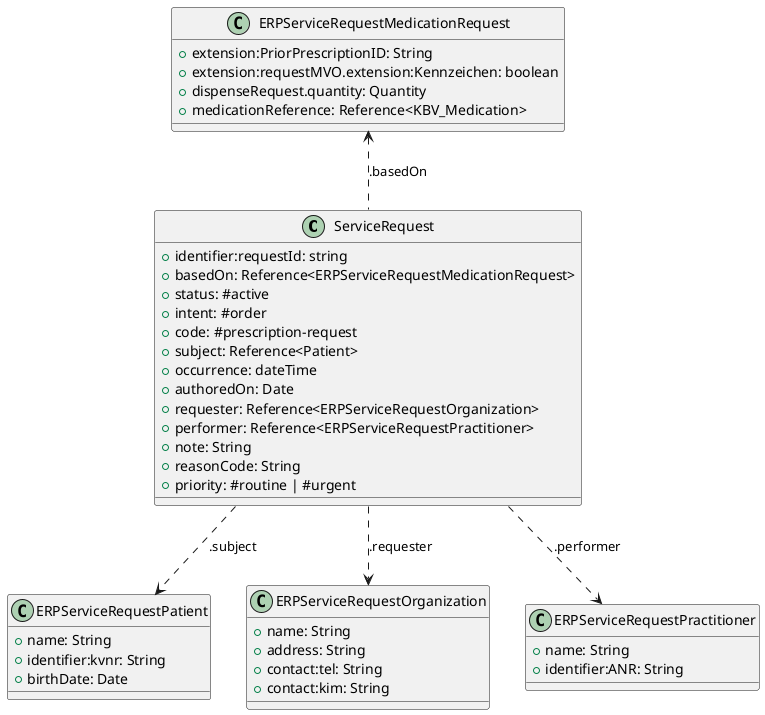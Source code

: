 @startuml "PrescriptionRequest_Class"
!define RECTANGLE class

RECTANGLE "ServiceRequest" as SR {
    +identifier:requestId: string
    +basedOn: Reference<ERPServiceRequestMedicationRequest>
    +status: #active
    +intent: #order
    +code: #prescription-request
    +subject: Reference<Patient>
    +occurrence: dateTime
    +authoredOn: Date
    +requester: Reference<ERPServiceRequestOrganization>
    +performer: Reference<ERPServiceRequestPractitioner>
    +note: String
    +reasonCode: String
    +priority: #routine | #urgent
}

RECTANGLE "ERPServiceRequestMedicationRequest" as MR {
    +extension:PriorPrescriptionID: String
    +extension:requestMVO.extension:Kennzeichen: boolean
    +dispenseRequest.quantity: Quantity
    +medicationReference: Reference<KBV_Medication>
}

RECTANGLE "ERPServiceRequestPatient" as P {
    +name: String
    +identifier:kvnr: String
    +birthDate: Date
}

RECTANGLE "ERPServiceRequestOrganization" as O {
    +name: String
    +address: String
    +contact:tel: String
    +contact:kim: String
}

RECTANGLE "ERPServiceRequestPractitioner" as PR {
    +name: String
    +identifier:ANR: String
}

SR .down.> P : .subject
SR .up.> MR : .basedOn
SR .down.> O : .requester
SR .down.> PR : .performer
@enduml
